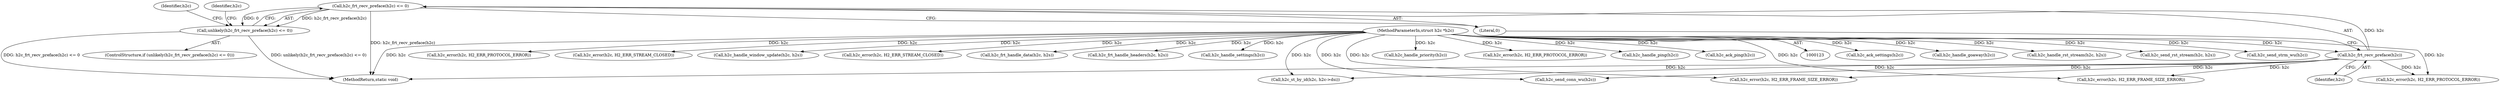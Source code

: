 digraph "0_haproxy_3f0e1ec70173593f4c2b3681b26c04a4ed5fc588@API" {
"1000151" [label="(Call,h2c_frt_recv_preface(h2c) <= 0)"];
"1000152" [label="(Call,h2c_frt_recv_preface(h2c))"];
"1000124" [label="(MethodParameterIn,struct h2c *h2c)"];
"1000150" [label="(Call,unlikely(h2c_frt_recv_preface(h2c) <= 0))"];
"1000159" [label="(Identifier,h2c)"];
"1000170" [label="(Identifier,h2c)"];
"1000628" [label="(Call,h2c_ack_settings(h2c))"];
"1000753" [label="(Call,h2c_handle_goaway(h2c))"];
"1000854" [label="(Call,h2c_send_conn_wu(h2c))"];
"1000858" [label="(MethodReturn,static void)"];
"1000153" [label="(Identifier,h2c)"];
"1000740" [label="(Call,h2c_handle_rst_stream(h2c, h2s))"];
"1000151" [label="(Call,h2c_frt_recv_preface(h2c) <= 0)"];
"1000224" [label="(Call,h2c_error(h2c, H2_ERR_PROTOCOL_ERROR))"];
"1000124" [label="(MethodParameterIn,struct h2c *h2c)"];
"1000357" [label="(Call,h2c_error(h2c, H2_ERR_FRAME_SIZE_ERROR))"];
"1000810" [label="(Call,h2c_send_rst_stream(h2c, h2s))"];
"1000716" [label="(Call,h2c_send_strm_wu(h2c))"];
"1000154" [label="(Literal,0)"];
"1000254" [label="(Call,h2c_error(h2c, H2_ERR_FRAME_SIZE_ERROR))"];
"1000152" [label="(Call,h2c_frt_recv_preface(h2c))"];
"1000441" [label="(Call,h2c_error(h2c, H2_ERR_PROTOCOL_ERROR))"];
"1000149" [label="(ControlStructure,if (unlikely(h2c_frt_recv_preface(h2c) <= 0)))"];
"1000555" [label="(Call,h2c_error(h2c, H2_ERR_STREAM_CLOSED))"];
"1000662" [label="(Call,h2c_handle_window_update(h2c, h2s))"];
"1000508" [label="(Call,h2c_error(h2c, H2_ERR_STREAM_CLOSED))"];
"1000705" [label="(Call,h2c_frt_handle_data(h2c, h2s))"];
"1000692" [label="(Call,h2c_frt_handle_headers(h2c, h2s))"];
"1000150" [label="(Call,unlikely(h2c_frt_recv_preface(h2c) <= 0))"];
"1000618" [label="(Call,h2c_handle_settings(h2c))"];
"1000728" [label="(Call,h2c_handle_priority(h2c))"];
"1000757" [label="(Call,h2c_error(h2c, H2_ERR_PROTOCOL_ERROR))"];
"1000640" [label="(Call,h2c_handle_ping(h2c))"];
"1000410" [label="(Call,h2c_st_by_id(h2c, h2c->dsi))"];
"1000650" [label="(Call,h2c_ack_ping(h2c))"];
"1000151" -> "1000150"  [label="AST: "];
"1000151" -> "1000154"  [label="CFG: "];
"1000152" -> "1000151"  [label="AST: "];
"1000154" -> "1000151"  [label="AST: "];
"1000150" -> "1000151"  [label="CFG: "];
"1000151" -> "1000858"  [label="DDG: h2c_frt_recv_preface(h2c)"];
"1000151" -> "1000150"  [label="DDG: h2c_frt_recv_preface(h2c)"];
"1000151" -> "1000150"  [label="DDG: 0"];
"1000152" -> "1000151"  [label="DDG: h2c"];
"1000152" -> "1000153"  [label="CFG: "];
"1000153" -> "1000152"  [label="AST: "];
"1000154" -> "1000152"  [label="CFG: "];
"1000152" -> "1000858"  [label="DDG: h2c"];
"1000124" -> "1000152"  [label="DDG: h2c"];
"1000152" -> "1000224"  [label="DDG: h2c"];
"1000152" -> "1000254"  [label="DDG: h2c"];
"1000152" -> "1000357"  [label="DDG: h2c"];
"1000152" -> "1000410"  [label="DDG: h2c"];
"1000152" -> "1000854"  [label="DDG: h2c"];
"1000124" -> "1000123"  [label="AST: "];
"1000124" -> "1000858"  [label="DDG: h2c"];
"1000124" -> "1000224"  [label="DDG: h2c"];
"1000124" -> "1000254"  [label="DDG: h2c"];
"1000124" -> "1000357"  [label="DDG: h2c"];
"1000124" -> "1000410"  [label="DDG: h2c"];
"1000124" -> "1000441"  [label="DDG: h2c"];
"1000124" -> "1000508"  [label="DDG: h2c"];
"1000124" -> "1000555"  [label="DDG: h2c"];
"1000124" -> "1000618"  [label="DDG: h2c"];
"1000124" -> "1000628"  [label="DDG: h2c"];
"1000124" -> "1000640"  [label="DDG: h2c"];
"1000124" -> "1000650"  [label="DDG: h2c"];
"1000124" -> "1000662"  [label="DDG: h2c"];
"1000124" -> "1000692"  [label="DDG: h2c"];
"1000124" -> "1000705"  [label="DDG: h2c"];
"1000124" -> "1000716"  [label="DDG: h2c"];
"1000124" -> "1000728"  [label="DDG: h2c"];
"1000124" -> "1000740"  [label="DDG: h2c"];
"1000124" -> "1000753"  [label="DDG: h2c"];
"1000124" -> "1000757"  [label="DDG: h2c"];
"1000124" -> "1000810"  [label="DDG: h2c"];
"1000124" -> "1000854"  [label="DDG: h2c"];
"1000150" -> "1000149"  [label="AST: "];
"1000159" -> "1000150"  [label="CFG: "];
"1000170" -> "1000150"  [label="CFG: "];
"1000150" -> "1000858"  [label="DDG: h2c_frt_recv_preface(h2c) <= 0"];
"1000150" -> "1000858"  [label="DDG: unlikely(h2c_frt_recv_preface(h2c) <= 0)"];
}
